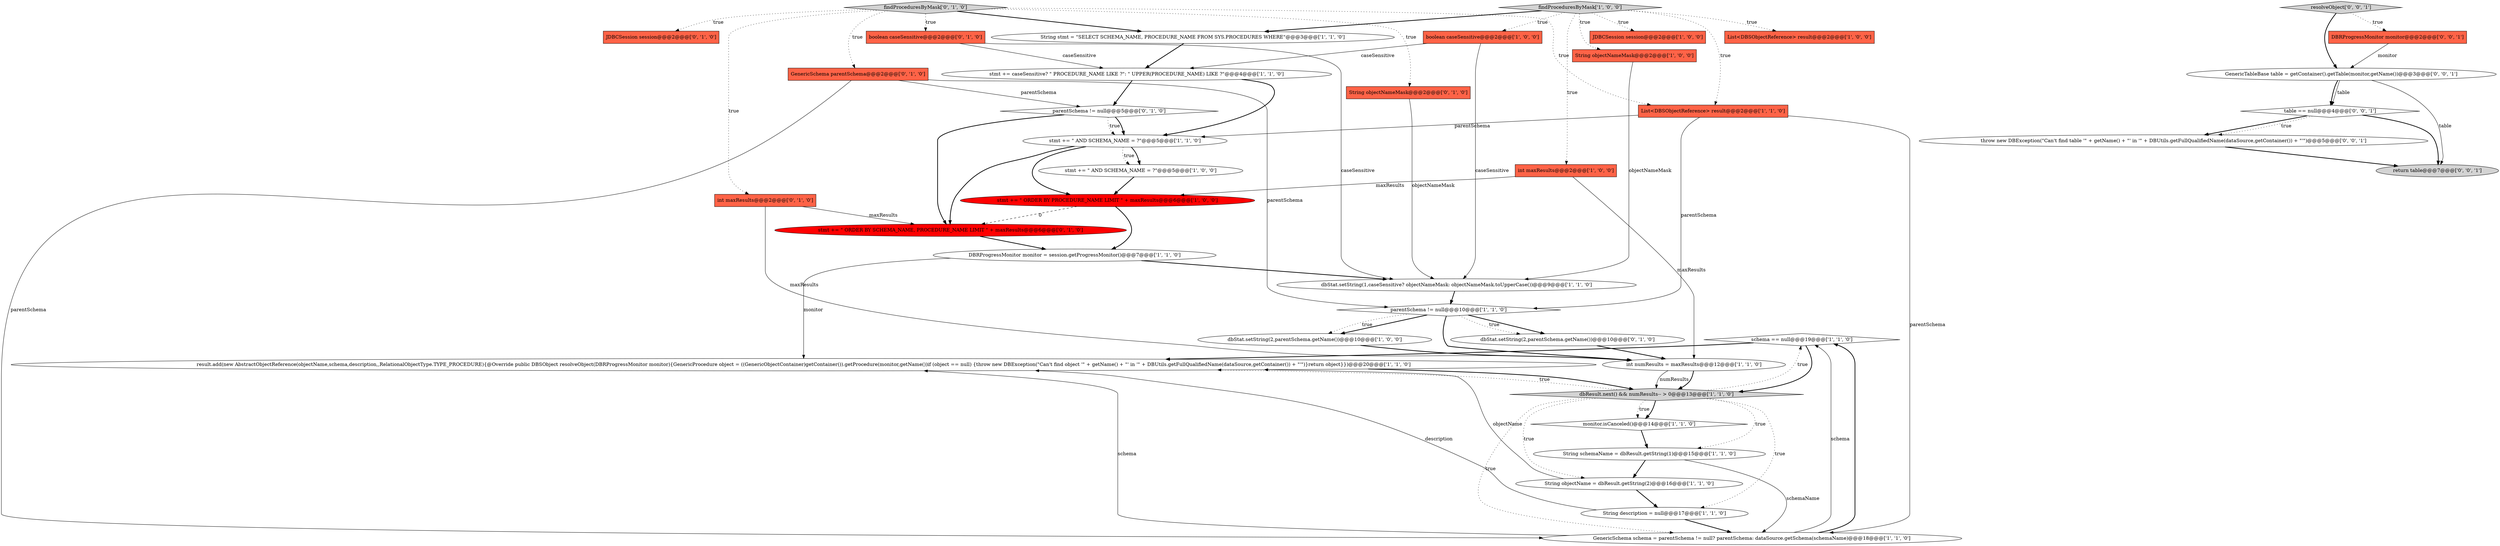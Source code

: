digraph {
0 [style = filled, label = "schema == null@@@19@@@['1', '1', '0']", fillcolor = white, shape = diamond image = "AAA0AAABBB1BBB"];
29 [style = filled, label = "JDBCSession session@@@2@@@['0', '1', '0']", fillcolor = tomato, shape = box image = "AAA0AAABBB2BBB"];
6 [style = filled, label = "int maxResults@@@2@@@['1', '0', '0']", fillcolor = tomato, shape = box image = "AAA0AAABBB1BBB"];
12 [style = filled, label = "DBRProgressMonitor monitor = session.getProgressMonitor()@@@7@@@['1', '1', '0']", fillcolor = white, shape = ellipse image = "AAA0AAABBB1BBB"];
28 [style = filled, label = "findProceduresByMask['0', '1', '0']", fillcolor = lightgray, shape = diamond image = "AAA0AAABBB2BBB"];
37 [style = filled, label = "GenericTableBase table = getContainer().getTable(monitor,getName())@@@3@@@['0', '0', '1']", fillcolor = white, shape = ellipse image = "AAA0AAABBB3BBB"];
4 [style = filled, label = "stmt += caseSensitive? \" PROCEDURE_NAME LIKE ?\": \" UPPER(PROCEDURE_NAME) LIKE ?\"@@@4@@@['1', '1', '0']", fillcolor = white, shape = ellipse image = "AAA0AAABBB1BBB"];
7 [style = filled, label = "boolean caseSensitive@@@2@@@['1', '0', '0']", fillcolor = tomato, shape = box image = "AAA0AAABBB1BBB"];
5 [style = filled, label = "dbStat.setString(2,parentSchema.getName())@@@10@@@['1', '0', '0']", fillcolor = white, shape = ellipse image = "AAA0AAABBB1BBB"];
31 [style = filled, label = "boolean caseSensitive@@@2@@@['0', '1', '0']", fillcolor = tomato, shape = box image = "AAA0AAABBB2BBB"];
22 [style = filled, label = "String description = null@@@17@@@['1', '1', '0']", fillcolor = white, shape = ellipse image = "AAA0AAABBB1BBB"];
14 [style = filled, label = "int numResults = maxResults@@@12@@@['1', '1', '0']", fillcolor = white, shape = ellipse image = "AAA0AAABBB1BBB"];
8 [style = filled, label = "String objectName = dbResult.getString(2)@@@16@@@['1', '1', '0']", fillcolor = white, shape = ellipse image = "AAA0AAABBB1BBB"];
17 [style = filled, label = "findProceduresByMask['1', '0', '0']", fillcolor = lightgray, shape = diamond image = "AAA0AAABBB1BBB"];
19 [style = filled, label = "parentSchema != null@@@10@@@['1', '1', '0']", fillcolor = white, shape = diamond image = "AAA0AAABBB1BBB"];
18 [style = filled, label = "stmt += \" ORDER BY PROCEDURE_NAME LIMIT \" + maxResults@@@6@@@['1', '0', '0']", fillcolor = red, shape = ellipse image = "AAA1AAABBB1BBB"];
15 [style = filled, label = "String stmt = \"SELECT SCHEMA_NAME, PROCEDURE_NAME FROM SYS.PROCEDURES WHERE\"@@@3@@@['1', '1', '0']", fillcolor = white, shape = ellipse image = "AAA0AAABBB1BBB"];
30 [style = filled, label = "String objectNameMask@@@2@@@['0', '1', '0']", fillcolor = tomato, shape = box image = "AAA0AAABBB2BBB"];
13 [style = filled, label = "stmt += \" AND SCHEMA_NAME = ?\"@@@5@@@['1', '1', '0']", fillcolor = white, shape = ellipse image = "AAA0AAABBB1BBB"];
25 [style = filled, label = "int maxResults@@@2@@@['0', '1', '0']", fillcolor = tomato, shape = box image = "AAA0AAABBB2BBB"];
24 [style = filled, label = "List<DBSObjectReference> result@@@2@@@['1', '1', '0']", fillcolor = tomato, shape = box image = "AAA0AAABBB1BBB"];
27 [style = filled, label = "GenericSchema parentSchema@@@2@@@['0', '1', '0']", fillcolor = tomato, shape = box image = "AAA0AAABBB2BBB"];
9 [style = filled, label = "JDBCSession session@@@2@@@['1', '0', '0']", fillcolor = tomato, shape = box image = "AAA0AAABBB1BBB"];
32 [style = filled, label = "dbStat.setString(2,parentSchema.getName())@@@10@@@['0', '1', '0']", fillcolor = white, shape = ellipse image = "AAA0AAABBB2BBB"];
21 [style = filled, label = "String objectNameMask@@@2@@@['1', '0', '0']", fillcolor = tomato, shape = box image = "AAA0AAABBB1BBB"];
33 [style = filled, label = "stmt += \" ORDER BY SCHEMA_NAME, PROCEDURE_NAME LIMIT \" + maxResults@@@6@@@['0', '1', '0']", fillcolor = red, shape = ellipse image = "AAA1AAABBB2BBB"];
34 [style = filled, label = "throw new DBException(\"Can't find table '\" + getName() + \"' in '\" + DBUtils.getFullQualifiedName(dataSource,getContainer()) + \"'\")@@@5@@@['0', '0', '1']", fillcolor = white, shape = ellipse image = "AAA0AAABBB3BBB"];
36 [style = filled, label = "table == null@@@4@@@['0', '0', '1']", fillcolor = white, shape = diamond image = "AAA0AAABBB3BBB"];
1 [style = filled, label = "List<DBSObjectReference> result@@@2@@@['1', '0', '0']", fillcolor = tomato, shape = box image = "AAA0AAABBB1BBB"];
3 [style = filled, label = "String schemaName = dbResult.getString(1)@@@15@@@['1', '1', '0']", fillcolor = white, shape = ellipse image = "AAA0AAABBB1BBB"];
2 [style = filled, label = "monitor.isCanceled()@@@14@@@['1', '1', '0']", fillcolor = white, shape = diamond image = "AAA0AAABBB1BBB"];
26 [style = filled, label = "parentSchema != null@@@5@@@['0', '1', '0']", fillcolor = white, shape = diamond image = "AAA0AAABBB2BBB"];
35 [style = filled, label = "return table@@@7@@@['0', '0', '1']", fillcolor = lightgray, shape = ellipse image = "AAA0AAABBB3BBB"];
38 [style = filled, label = "DBRProgressMonitor monitor@@@2@@@['0', '0', '1']", fillcolor = tomato, shape = box image = "AAA0AAABBB3BBB"];
23 [style = filled, label = "result.add(new AbstractObjectReference(objectName,schema,description,,RelationalObjectType.TYPE_PROCEDURE){@Override public DBSObject resolveObject(DBRProgressMonitor monitor){GenericProcedure object = ((GenericObjectContainer)getContainer()).getProcedure(monitor,getName())if (object == null) {throw new DBException(\"Can't find object '\" + getName() + \"' in '\" + DBUtils.getFullQualifiedName(dataSource,getContainer()) + \"'\")}return object}})@@@20@@@['1', '1', '0']", fillcolor = white, shape = ellipse image = "AAA0AAABBB1BBB"];
20 [style = filled, label = "GenericSchema schema = parentSchema != null? parentSchema: dataSource.getSchema(schemaName)@@@18@@@['1', '1', '0']", fillcolor = white, shape = ellipse image = "AAA0AAABBB1BBB"];
16 [style = filled, label = "dbStat.setString(1,caseSensitive? objectNameMask: objectNameMask.toUpperCase())@@@9@@@['1', '1', '0']", fillcolor = white, shape = ellipse image = "AAA0AAABBB1BBB"];
11 [style = filled, label = "stmt += \" AND SCHEMA_NAME = ?\"@@@5@@@['1', '0', '0']", fillcolor = white, shape = ellipse image = "AAA0AAABBB1BBB"];
39 [style = filled, label = "resolveObject['0', '0', '1']", fillcolor = lightgray, shape = diamond image = "AAA0AAABBB3BBB"];
10 [style = filled, label = "dbResult.next() && numResults-- > 0@@@13@@@['1', '1', '0']", fillcolor = lightgray, shape = diamond image = "AAA0AAABBB1BBB"];
10->8 [style = dotted, label="true"];
17->6 [style = dotted, label="true"];
17->1 [style = dotted, label="true"];
28->25 [style = dotted, label="true"];
20->0 [style = bold, label=""];
10->3 [style = dotted, label="true"];
8->23 [style = solid, label="objectName"];
26->13 [style = dotted, label="true"];
22->23 [style = solid, label="description"];
27->26 [style = solid, label="parentSchema"];
37->35 [style = solid, label="table"];
24->13 [style = solid, label="parentSchema"];
19->5 [style = bold, label=""];
14->10 [style = solid, label="numResults"];
28->30 [style = dotted, label="true"];
12->23 [style = solid, label="monitor"];
10->20 [style = dotted, label="true"];
6->18 [style = solid, label="maxResults"];
7->4 [style = solid, label="caseSensitive"];
28->27 [style = dotted, label="true"];
18->33 [style = dashed, label="0"];
21->16 [style = solid, label="objectNameMask"];
24->20 [style = solid, label="parentSchema"];
37->36 [style = bold, label=""];
18->12 [style = bold, label=""];
31->16 [style = solid, label="caseSensitive"];
14->10 [style = bold, label=""];
27->19 [style = solid, label="parentSchema"];
16->19 [style = bold, label=""];
13->11 [style = bold, label=""];
11->18 [style = bold, label=""];
26->13 [style = bold, label=""];
8->22 [style = bold, label=""];
28->29 [style = dotted, label="true"];
6->14 [style = solid, label="maxResults"];
10->23 [style = dotted, label="true"];
28->24 [style = dotted, label="true"];
0->23 [style = bold, label=""];
22->20 [style = bold, label=""];
3->20 [style = solid, label="schemaName"];
17->15 [style = bold, label=""];
7->16 [style = solid, label="caseSensitive"];
23->10 [style = bold, label=""];
10->0 [style = dotted, label="true"];
10->2 [style = bold, label=""];
34->35 [style = bold, label=""];
36->35 [style = bold, label=""];
17->21 [style = dotted, label="true"];
24->19 [style = solid, label="parentSchema"];
13->18 [style = bold, label=""];
39->37 [style = bold, label=""];
31->4 [style = solid, label="caseSensitive"];
2->3 [style = bold, label=""];
38->37 [style = solid, label="monitor"];
4->13 [style = bold, label=""];
32->14 [style = bold, label=""];
33->12 [style = bold, label=""];
27->20 [style = solid, label="parentSchema"];
20->23 [style = solid, label="schema"];
19->32 [style = bold, label=""];
19->14 [style = bold, label=""];
10->2 [style = dotted, label="true"];
3->8 [style = bold, label=""];
30->16 [style = solid, label="objectNameMask"];
19->5 [style = dotted, label="true"];
13->11 [style = dotted, label="true"];
36->34 [style = bold, label=""];
25->14 [style = solid, label="maxResults"];
17->24 [style = dotted, label="true"];
28->31 [style = dotted, label="true"];
28->15 [style = bold, label=""];
39->38 [style = dotted, label="true"];
4->26 [style = bold, label=""];
37->36 [style = solid, label="table"];
12->16 [style = bold, label=""];
5->14 [style = bold, label=""];
20->0 [style = solid, label="schema"];
0->10 [style = bold, label=""];
19->32 [style = dotted, label="true"];
17->9 [style = dotted, label="true"];
15->4 [style = bold, label=""];
10->22 [style = dotted, label="true"];
25->33 [style = solid, label="maxResults"];
17->7 [style = dotted, label="true"];
13->33 [style = bold, label=""];
26->33 [style = bold, label=""];
36->34 [style = dotted, label="true"];
}
